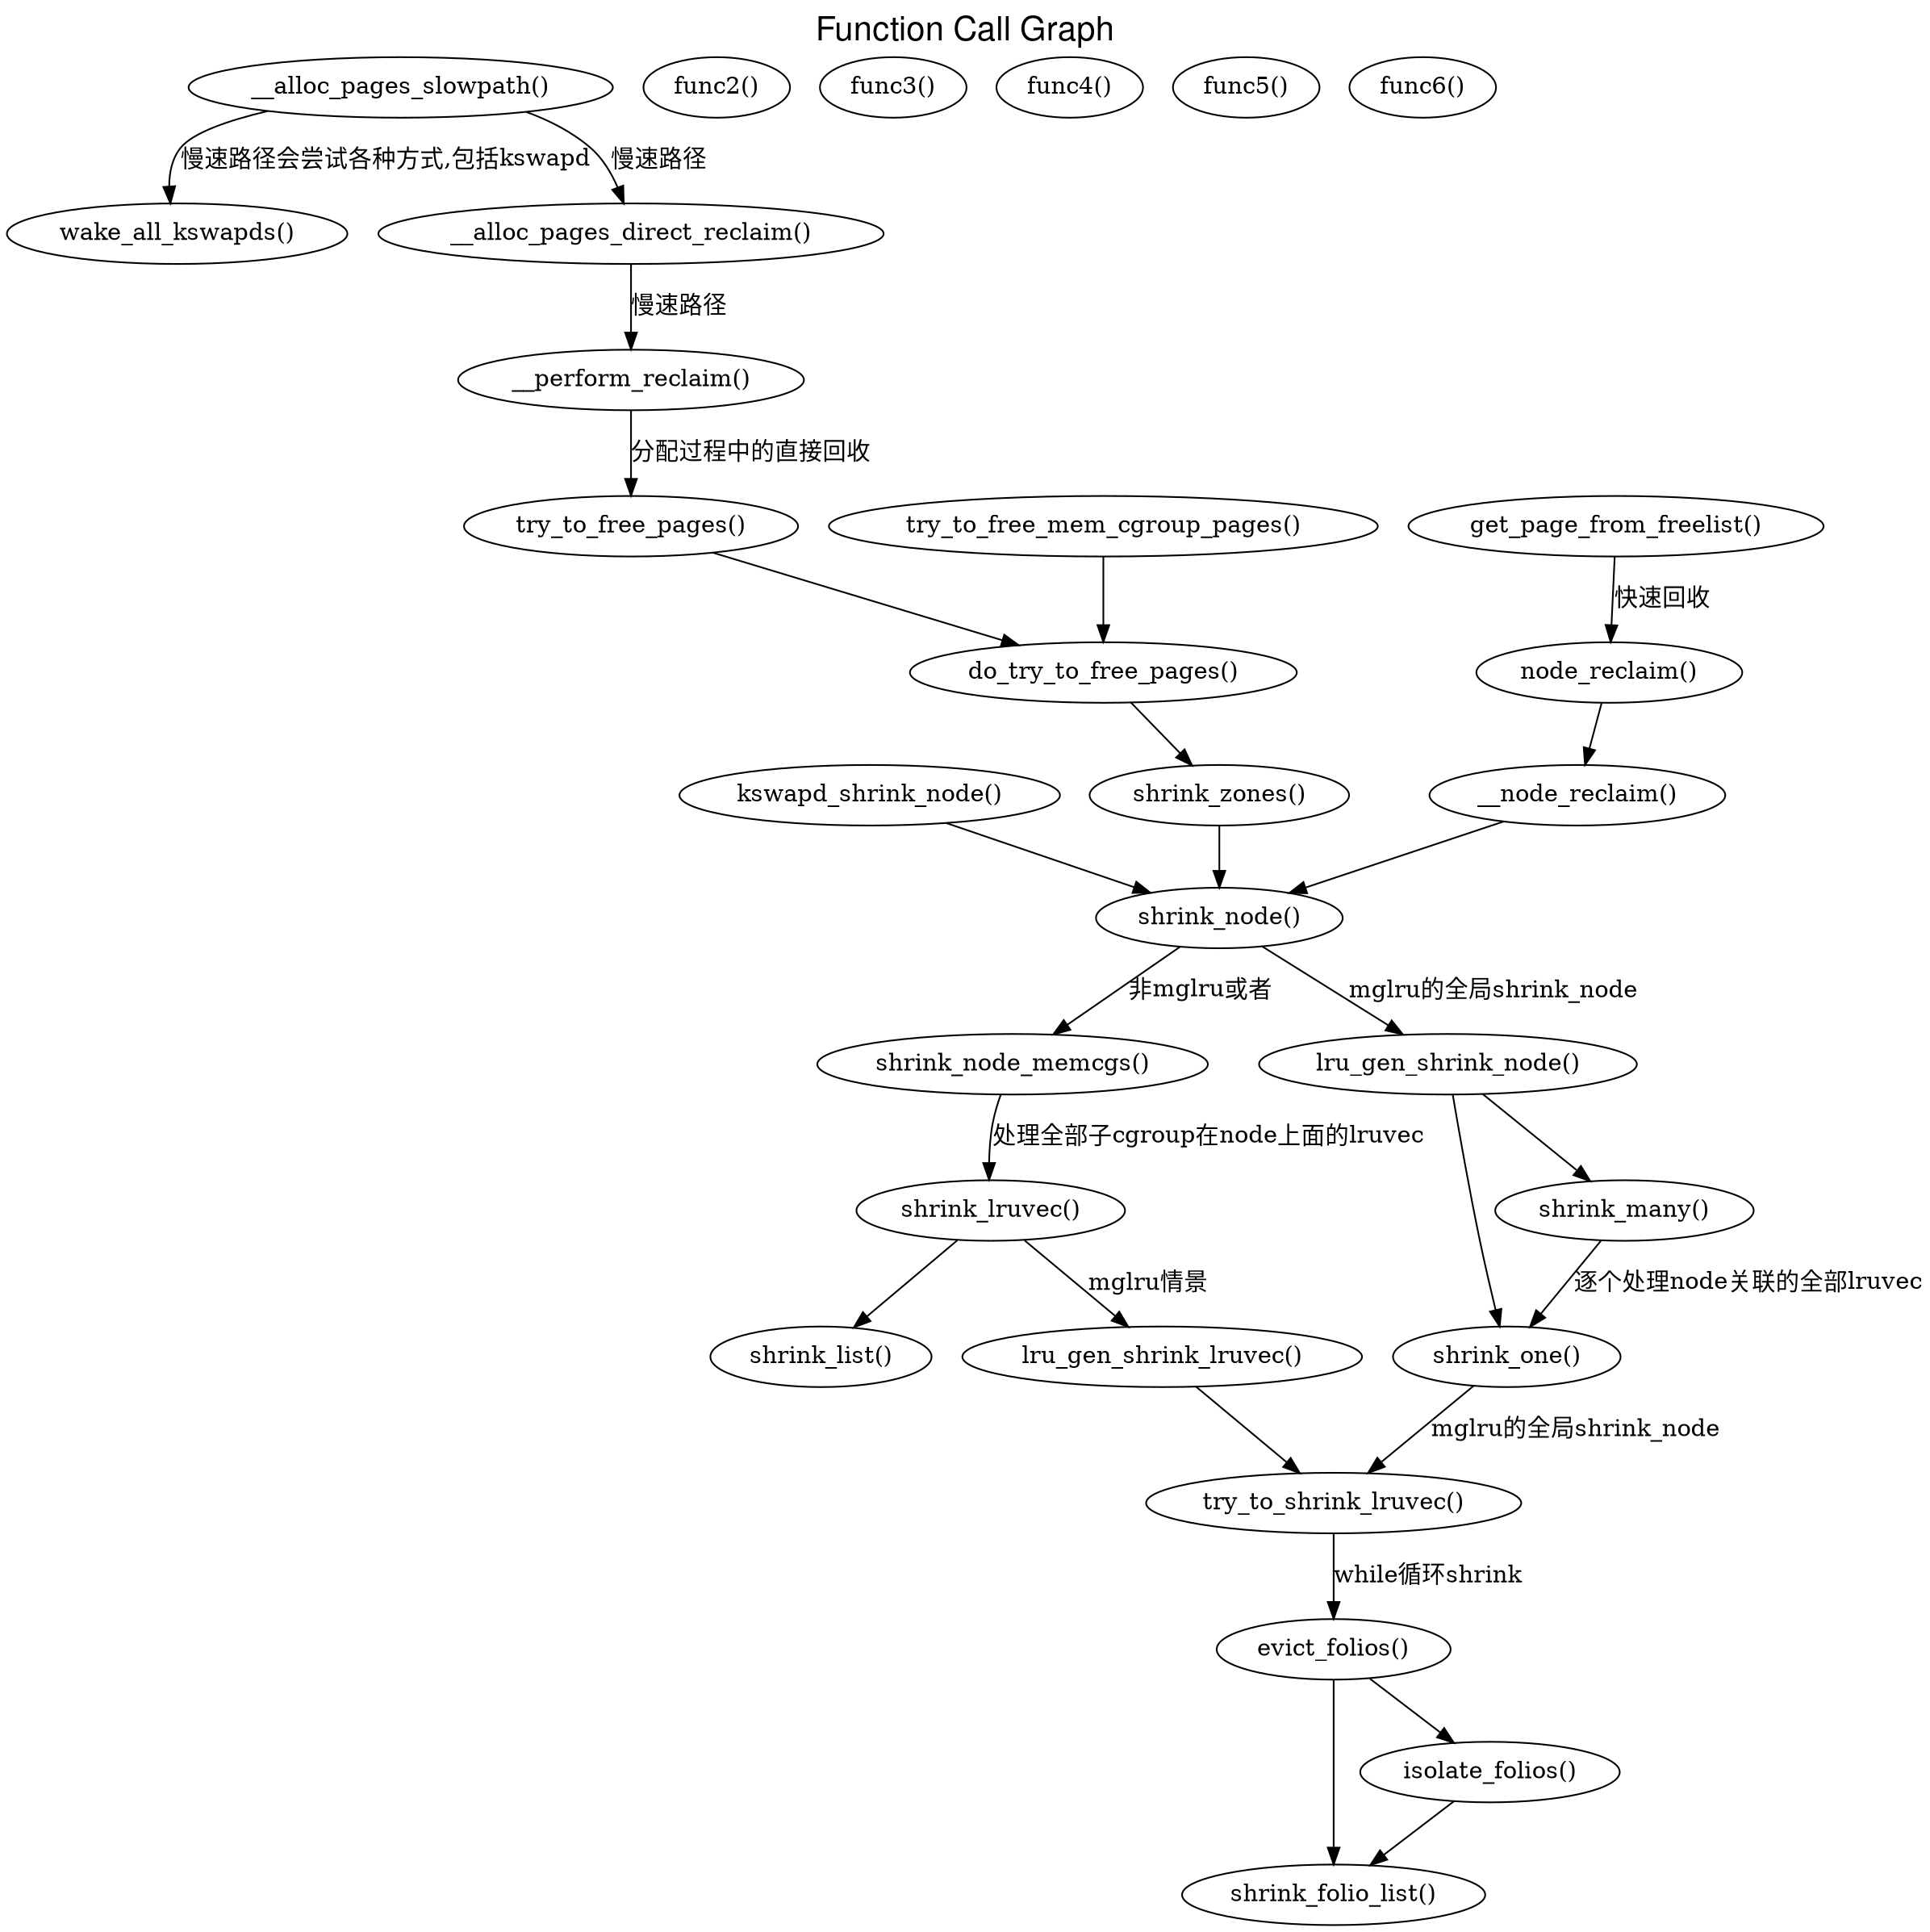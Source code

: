 digraph callgraph {
    // 图的全局设置
    graph [
        label = "Function Call Graph"
        labelloc = t
        fontname = "Helvetica,Arial,sans-serif"
        fontsize = 20
    ]

    // 节点的设置
    node [shape = ellipse];
    node_reclaim [label = "node_reclaim()"];
    func2 [label = "func2()"];
    func3 [label = "func3()"];
    func4 [label = "func4()"];
    func5 [label = "func5()"];
    func6 [label = "func6()"];
    get_page_from_freelist [label = "get_page_from_freelist()"];
    // 定义函数节点
    wake_all_kswapds [label = "wake_all_kswapds()"];
    __alloc_pages_slowpath [label = "__alloc_pages_slowpath()"];
    __alloc_pages_direct_reclaim [label = "__alloc_pages_direct_reclaim()"];
    __perform_reclaim [label = "__perform_reclaim()"];
    try_to_free_pages [label = "try_to_free_pages()"];
    __node_reclaim [label = "__node_reclaim()"];
    kswapd_shrink_node [label = "kswapd_shrink_node()"];
    try_to_free_mem_cgroup_pages [label = "try_to_free_mem_cgroup_pages()"];
    do_try_to_free_pages [label = "do_try_to_free_pages()"];
    shrink_node_memcgs [label = "shrink_node_memcgs()"];
    shrink_zones [label = "shrink_zones()"];
    lru_gen_shrink_node [label = "lru_gen_shrink_node()"];
    shrink_node [label = "shrink_node()"];
    shrink_one [label = "shrink_one()"];
    shrink_folio_list [label = "shrink_folio_list()"];
    isolate_folios [label = "isolate_folios()"];
    evict_folios [label = "evict_folios()"];
    try_to_shrink_lruvec [label = "try_to_shrink_lruvec()"];
    shrink_list [label = "shrink_list()"];
    shrink_lruvec [label = "shrink_lruvec()"];
    lru_gen_shrink_lruvec [label = "lru_gen_shrink_lruvec()"];
    shrink_many [label = "shrink_many()"];

    // 定义函数调用关系
    shrink_node_memcgs -> shrink_lruvec [label = "处理全部子cgroup在node上面的lruvec"]
    shrink_node -> shrink_node_memcgs [label = "非mglru或者"];
    try_to_free_mem_cgroup_pages -> do_try_to_free_pages;
    shrink_many -> shrink_one [label = "逐个处理node关联的全部lruvec"];
    lru_gen_shrink_node -> shrink_one;
    kswapd_shrink_node -> shrink_node;
    lru_gen_shrink_node -> shrink_many;
    do_try_to_free_pages -> shrink_zones;
    __alloc_pages_slowpath   -> wake_all_kswapds  [label = "慢速路径会尝试各种方式,包括kswapd"];
    __alloc_pages_slowpath   ->  __alloc_pages_direct_reclaim [label = "慢速路径"];
    __alloc_pages_direct_reclaim  ->  __perform_reclaim [label = "慢速路径"];
    __perform_reclaim   ->  try_to_free_pages [label = "分配过程中的直接回收"];
    try_to_free_pages -> do_try_to_free_pages;
    shrink_zones -> shrink_node;
    get_page_from_freelist -> node_reclaim  [label = "快速回收"];
    node_reclaim  -> __node_reclaim;
    __node_reclaim  -> shrink_node;
    shrink_node -> lru_gen_shrink_node [label = "mglru的全局shrink_node"];
    shrink_one -> try_to_shrink_lruvec [label = "mglru的全局shrink_node"];
    isolate_folios -> shrink_folio_list;
    evict_folios -> shrink_folio_list;
    evict_folios -> isolate_folios;
    try_to_shrink_lruvec -> evict_folios [ label = "while循环shrink"];
    lru_gen_shrink_lruvec -> try_to_shrink_lruvec;
    shrink_lruvec -> shrink_list;
    shrink_lruvec -> lru_gen_shrink_lruvec [ label = "mglru情景"];
}
